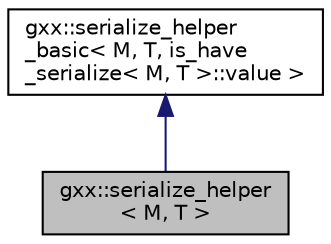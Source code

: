digraph "gxx::serialize_helper&lt; M, T &gt;"
{
  edge [fontname="Helvetica",fontsize="10",labelfontname="Helvetica",labelfontsize="10"];
  node [fontname="Helvetica",fontsize="10",shape=record];
  Node1 [label="gxx::serialize_helper\l\< M, T \>",height=0.2,width=0.4,color="black", fillcolor="grey75", style="filled", fontcolor="black"];
  Node2 -> Node1 [dir="back",color="midnightblue",fontsize="10",style="solid",fontname="Helvetica"];
  Node2 [label="gxx::serialize_helper\l_basic\< M, T, is_have\l_serialize\< M, T \>::value \>",height=0.2,width=0.4,color="black", fillcolor="white", style="filled",URL="$structgxx_1_1serialize__helper__basic.html"];
}
